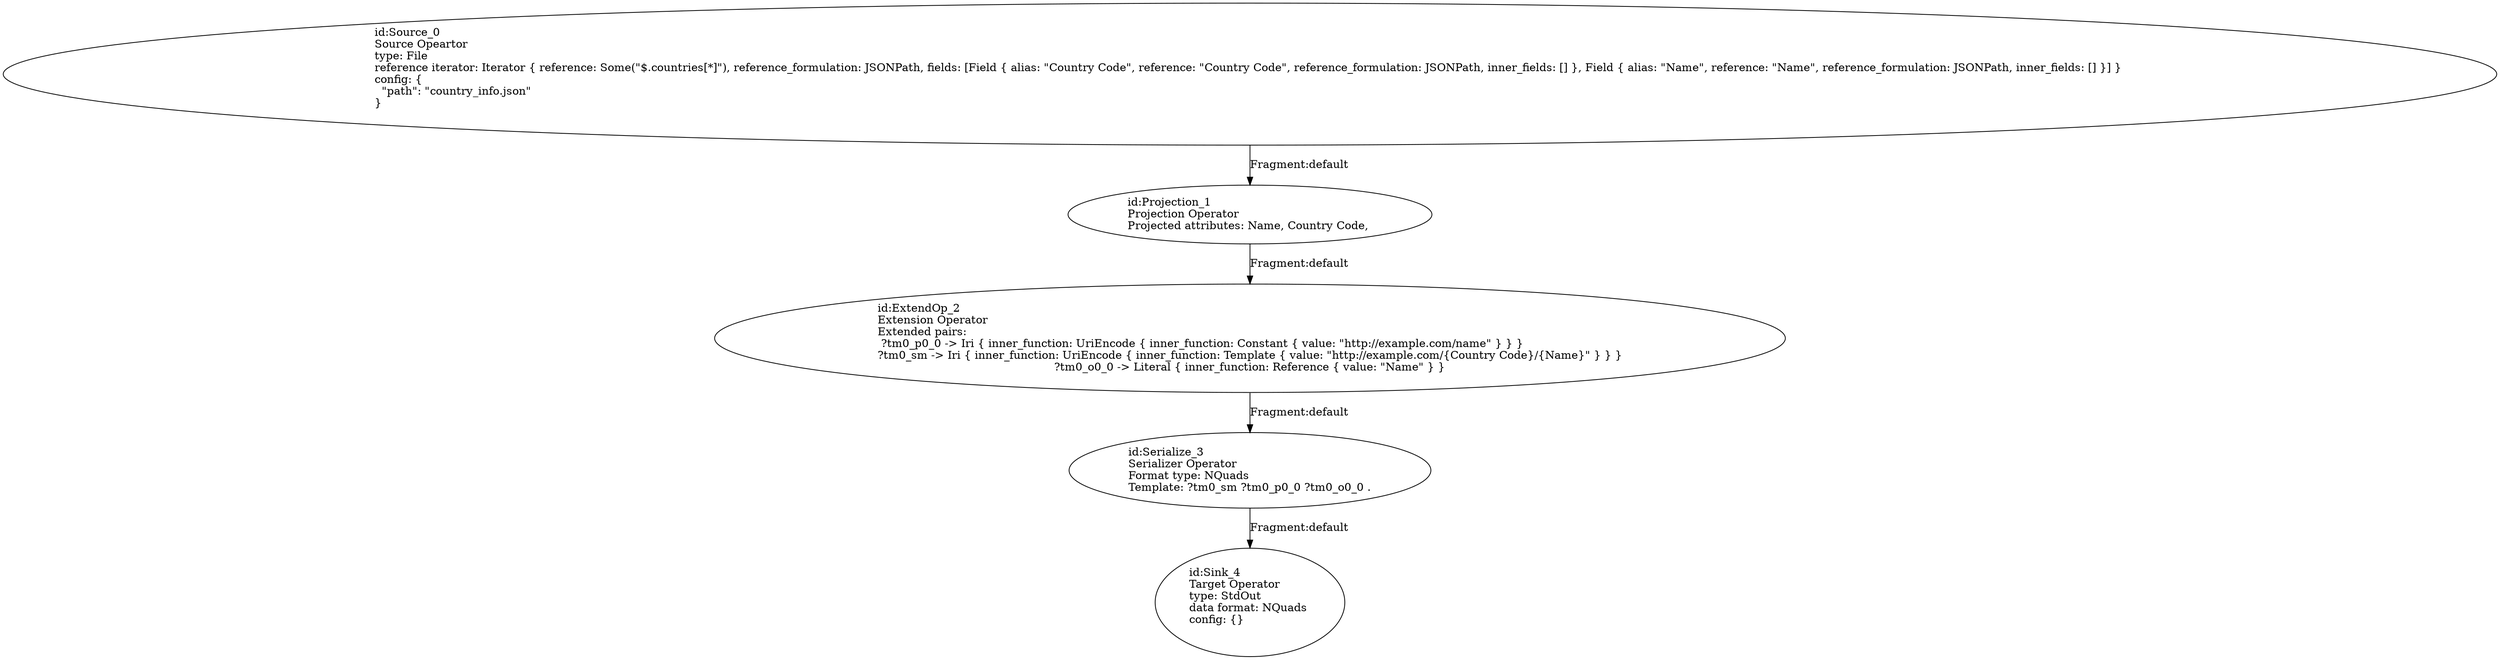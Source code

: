 digraph {
    0 [ label = "id:Source_0 \lSource Opeartor\ltype: File \lreference iterator: Iterator { reference: Some(\"$.countries[*]\"), reference_formulation: JSONPath, fields: [Field { alias: \"Country Code\", reference: \"Country Code\", reference_formulation: JSONPath, inner_fields: [] }, Field { alias: \"Name\", reference: \"Name\", reference_formulation: JSONPath, inner_fields: [] }] } \lconfig: {\l  \"path\": \"country_info.json\"\l}\l             " ]
    1 [ label = "id:Projection_1 \lProjection Operator\lProjected attributes: Name, Country Code, " ]
    2 [ label = "id:ExtendOp_2 \lExtension Operator\lExtended pairs: \l ?tm0_p0_0 -> Iri { inner_function: UriEncode { inner_function: Constant { value: \"http://example.com/name\" } } }\l?tm0_sm -> Iri { inner_function: UriEncode { inner_function: Template { value: \"http://example.com/{Country Code}/{Name}\" } } }\l?tm0_o0_0 -> Literal { inner_function: Reference { value: \"Name\" } }" ]
    3 [ label = "id:Serialize_3 \lSerializer Operator\lFormat type: NQuads\lTemplate: ?tm0_sm ?tm0_p0_0 ?tm0_o0_0 ." ]
    4 [ label = "id:Sink_4 \lTarget Operator\ltype: StdOut \ldata format: NQuads \lconfig: {}\l             " ]
    0 -> 1 [ label = "Fragment:default" ]
    1 -> 2 [ label = "Fragment:default" ]
    2 -> 3 [ label = "Fragment:default" ]
    3 -> 4 [ label = "Fragment:default" ]
}
